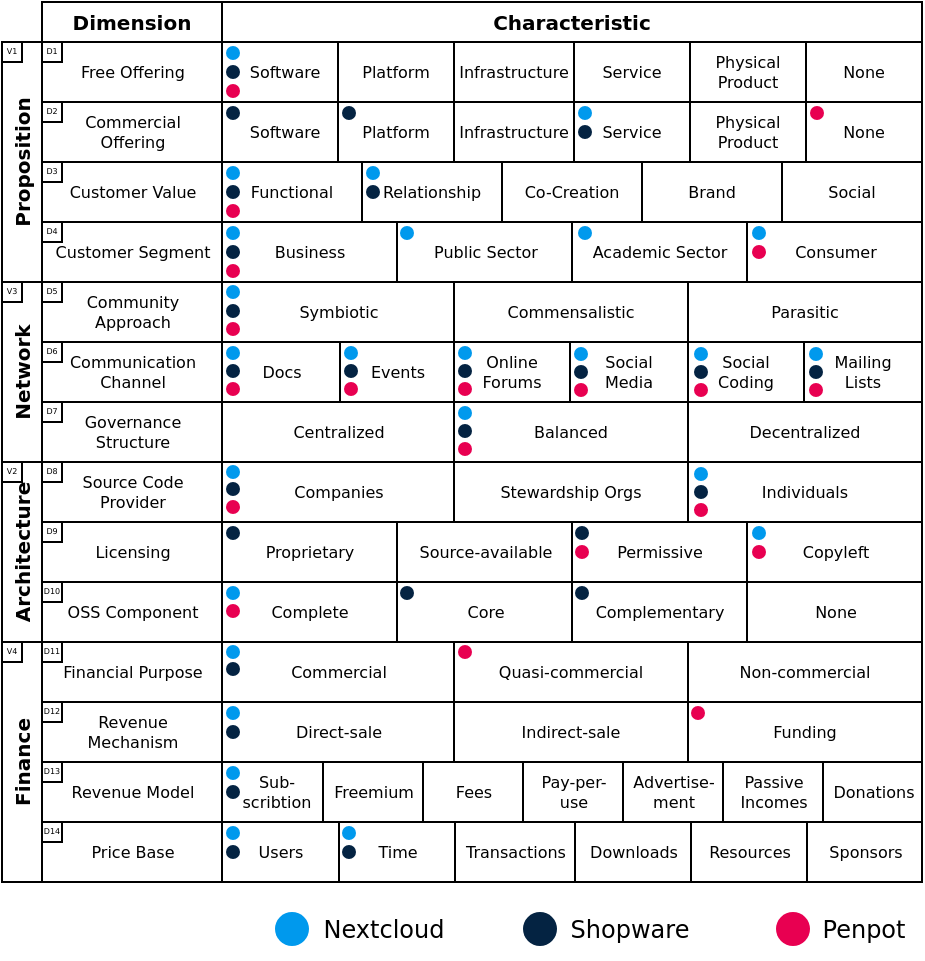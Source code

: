 <mxfile version="22.0.5" type="github">
  <diagram name="Page-1" id="SCQJHe9sd6EOSC_qQugK">
    <mxGraphModel dx="1155" dy="614" grid="1" gridSize="10" guides="1" tooltips="1" connect="1" arrows="1" fold="1" page="1" pageScale="1" pageWidth="1169" pageHeight="827" math="0" shadow="0">
      <root>
        <mxCell id="0" />
        <mxCell id="1" parent="0" />
        <mxCell id="ipYfFPXiMJlrNdfT-qaj-1" value="" style="rounded=0;whiteSpace=wrap;html=1;" parent="1" vertex="1">
          <mxGeometry x="350" y="114" width="440" height="436" as="geometry" />
        </mxCell>
        <mxCell id="ipYfFPXiMJlrNdfT-qaj-2" value="&lt;font style=&quot;font-size: 10px;&quot;&gt;Dimension&lt;/font&gt;" style="rounded=0;whiteSpace=wrap;html=1;fontFamily=DejaVu Sans;fontSource=https%3A%2F%2Fsfs.lukasgabriel.net%2FDejaVuSans.woff;fontSize=10;spacing=6;spacingTop=1;spacingLeft=1;spacingBottom=1;spacingRight=1;fontStyle=1" parent="1" vertex="1">
          <mxGeometry x="350" y="110" width="90" height="20" as="geometry" />
        </mxCell>
        <mxCell id="ipYfFPXiMJlrNdfT-qaj-3" value="&lt;font style=&quot;font-size: 10px;&quot;&gt;Characteristic&lt;/font&gt;" style="rounded=0;whiteSpace=wrap;html=1;fontFamily=DejaVu Sans;fontSource=https%3A%2F%2Fsfs.lukasgabriel.net%2FDejaVuSans.woff;fontSize=10;spacing=6;spacingTop=1;spacingLeft=1;spacingBottom=1;spacingRight=1;fontStyle=1" parent="1" vertex="1">
          <mxGeometry x="440" y="110" width="350" height="20" as="geometry" />
        </mxCell>
        <mxCell id="ipYfFPXiMJlrNdfT-qaj-19" value="Proposition" style="rounded=0;whiteSpace=wrap;html=1;horizontal=0;spacingTop=1;spacingLeft=1;spacingBottom=1;spacingRight=1;spacing=6;fontSize=10;fontFamily=DejaVu Sans;fontSource=https%3A%2F%2Fsfs.lukasgabriel.net%2FDejaVuSans.woff;fontStyle=1" parent="1" vertex="1">
          <mxGeometry x="330" y="130" width="20" height="120" as="geometry" />
        </mxCell>
        <mxCell id="ipYfFPXiMJlrNdfT-qaj-20" value="Network" style="rounded=0;whiteSpace=wrap;html=1;horizontal=0;spacingTop=1;spacingLeft=1;spacingBottom=1;spacingRight=1;spacing=6;fontSize=10;fontFamily=DejaVu Sans;fontSource=https%3A%2F%2Fsfs.lukasgabriel.net%2FDejaVuSans.woff;fontStyle=1" parent="1" vertex="1">
          <mxGeometry x="330" y="250" width="20" height="90" as="geometry" />
        </mxCell>
        <mxCell id="ipYfFPXiMJlrNdfT-qaj-21" value="Architecture" style="rounded=0;whiteSpace=wrap;html=1;horizontal=0;spacingTop=1;spacingLeft=1;spacingBottom=1;spacingRight=1;spacing=6;fontSize=10;fontFamily=DejaVu Sans;fontSource=https%3A%2F%2Fsfs.lukasgabriel.net%2FDejaVuSans.woff;fontStyle=1" parent="1" vertex="1">
          <mxGeometry x="330" y="340" width="20" height="90" as="geometry" />
        </mxCell>
        <mxCell id="ipYfFPXiMJlrNdfT-qaj-22" value="Finance" style="rounded=0;whiteSpace=wrap;html=1;horizontal=0;spacingTop=1;spacingLeft=1;spacingBottom=1;spacingRight=1;spacing=6;fontSize=10;fontFamily=DejaVu Sans;fontSource=https%3A%2F%2Fsfs.lukasgabriel.net%2FDejaVuSans.woff;fontStyle=1" parent="1" vertex="1">
          <mxGeometry x="330" y="430" width="20" height="120" as="geometry" />
        </mxCell>
        <mxCell id="ipYfFPXiMJlrNdfT-qaj-23" value="D6" style="group;fontSize=6;" parent="1" vertex="1" connectable="0">
          <mxGeometry x="350" y="130" width="90" height="420" as="geometry" />
        </mxCell>
        <mxCell id="ipYfFPXiMJlrNdfT-qaj-4" value="&lt;font style=&quot;font-size: 8px;&quot;&gt;Free Offering&lt;/font&gt;" style="rounded=0;whiteSpace=wrap;html=1;align=center;fontSize=8;fontFamily=DejaVu Sans;fontSource=https%3A%2F%2Fsfs.lukasgabriel.net%2FDejaVuSans.woff;fontColor=default;verticalAlign=middle;labelPosition=center;verticalLabelPosition=middle;spacing=6;spacingTop=1;spacingLeft=1;spacingBottom=1;" parent="ipYfFPXiMJlrNdfT-qaj-23" vertex="1">
          <mxGeometry width="90" height="30" as="geometry" />
        </mxCell>
        <mxCell id="ipYfFPXiMJlrNdfT-qaj-5" value="Commercial Offering" style="rounded=0;whiteSpace=wrap;html=1;fontSize=8;align=center;verticalAlign=middle;fontFamily=DejaVu Sans;fontSource=https%3A%2F%2Fsfs.lukasgabriel.net%2FDejaVuSans.woff;fontColor=default;labelPosition=center;verticalLabelPosition=middle;spacing=6;spacingTop=1;spacingLeft=1;spacingBottom=1;" parent="ipYfFPXiMJlrNdfT-qaj-23" vertex="1">
          <mxGeometry y="30" width="90" height="30" as="geometry" />
        </mxCell>
        <mxCell id="ipYfFPXiMJlrNdfT-qaj-6" value="Customer Value" style="rounded=0;whiteSpace=wrap;html=1;fontSize=8;align=center;verticalAlign=middle;fontFamily=DejaVu Sans;fontSource=https%3A%2F%2Fsfs.lukasgabriel.net%2FDejaVuSans.woff;fontColor=default;labelPosition=center;verticalLabelPosition=middle;spacing=6;spacingTop=1;spacingLeft=1;spacingBottom=1;" parent="ipYfFPXiMJlrNdfT-qaj-23" vertex="1">
          <mxGeometry y="60" width="90" height="30" as="geometry" />
        </mxCell>
        <mxCell id="ipYfFPXiMJlrNdfT-qaj-7" value="Customer Segment" style="rounded=0;whiteSpace=wrap;html=1;fontSize=8;align=center;verticalAlign=middle;fontFamily=DejaVu Sans;fontSource=https%3A%2F%2Fsfs.lukasgabriel.net%2FDejaVuSans.woff;fontColor=default;labelPosition=center;verticalLabelPosition=middle;spacing=6;spacingTop=1;spacingLeft=1;spacingBottom=1;" parent="ipYfFPXiMJlrNdfT-qaj-23" vertex="1">
          <mxGeometry y="90" width="90" height="30" as="geometry" />
        </mxCell>
        <mxCell id="ipYfFPXiMJlrNdfT-qaj-8" value="Community Approach" style="rounded=0;whiteSpace=wrap;html=1;fontSize=8;verticalAlign=middle;align=center;fontFamily=DejaVu Sans;fontSource=https%3A%2F%2Fsfs.lukasgabriel.net%2FDejaVuSans.woff;fontColor=default;labelPosition=center;verticalLabelPosition=middle;spacing=6;spacingTop=1;spacingLeft=1;spacingBottom=1;" parent="ipYfFPXiMJlrNdfT-qaj-23" vertex="1">
          <mxGeometry y="120" width="90" height="30" as="geometry" />
        </mxCell>
        <mxCell id="ipYfFPXiMJlrNdfT-qaj-9" value="Communication Channel" style="rounded=0;whiteSpace=wrap;html=1;fontSize=8;verticalAlign=middle;align=center;fontFamily=DejaVu Sans;fontSource=https%3A%2F%2Fsfs.lukasgabriel.net%2FDejaVuSans.woff;fontColor=default;labelPosition=center;verticalLabelPosition=middle;spacing=6;spacingTop=1;spacingLeft=1;spacingBottom=1;" parent="ipYfFPXiMJlrNdfT-qaj-23" vertex="1">
          <mxGeometry y="150" width="90" height="30" as="geometry" />
        </mxCell>
        <mxCell id="ipYfFPXiMJlrNdfT-qaj-10" value="Governance Structure" style="rounded=0;whiteSpace=wrap;html=1;fontSize=8;verticalAlign=middle;align=center;fontFamily=DejaVu Sans;fontSource=https%3A%2F%2Fsfs.lukasgabriel.net%2FDejaVuSans.woff;fontColor=default;labelPosition=center;verticalLabelPosition=middle;spacing=6;spacingTop=1;spacingLeft=1;spacingBottom=1;" parent="ipYfFPXiMJlrNdfT-qaj-23" vertex="1">
          <mxGeometry y="180" width="90" height="30" as="geometry" />
        </mxCell>
        <mxCell id="ipYfFPXiMJlrNdfT-qaj-11" value="Source Code Provider" style="rounded=0;whiteSpace=wrap;html=1;fontSize=8;align=center;fontFamily=DejaVu Sans;fontSource=https%3A%2F%2Fsfs.lukasgabriel.net%2FDejaVuSans.woff;fontColor=default;verticalAlign=middle;labelPosition=center;verticalLabelPosition=middle;spacing=6;spacingTop=1;spacingLeft=1;spacingBottom=1;" parent="ipYfFPXiMJlrNdfT-qaj-23" vertex="1">
          <mxGeometry y="210" width="90" height="30" as="geometry" />
        </mxCell>
        <mxCell id="ipYfFPXiMJlrNdfT-qaj-12" value="Licensing" style="rounded=0;whiteSpace=wrap;html=1;fontSize=8;align=center;fontFamily=DejaVu Sans;fontSource=https%3A%2F%2Fsfs.lukasgabriel.net%2FDejaVuSans.woff;fontColor=default;verticalAlign=middle;labelPosition=center;verticalLabelPosition=middle;spacing=6;spacingTop=1;spacingLeft=1;spacingBottom=1;" parent="ipYfFPXiMJlrNdfT-qaj-23" vertex="1">
          <mxGeometry y="240" width="90" height="30" as="geometry" />
        </mxCell>
        <mxCell id="ipYfFPXiMJlrNdfT-qaj-13" value="OSS Component" style="rounded=0;whiteSpace=wrap;html=1;fontSize=8;align=center;fontFamily=DejaVu Sans;fontSource=https%3A%2F%2Fsfs.lukasgabriel.net%2FDejaVuSans.woff;fontColor=default;verticalAlign=middle;labelPosition=center;verticalLabelPosition=middle;spacing=6;spacingTop=1;spacingLeft=1;spacingBottom=1;" parent="ipYfFPXiMJlrNdfT-qaj-23" vertex="1">
          <mxGeometry y="270" width="90" height="30" as="geometry" />
        </mxCell>
        <mxCell id="ipYfFPXiMJlrNdfT-qaj-14" value="Financial Purpose" style="rounded=0;whiteSpace=wrap;html=1;fontSize=8;align=center;fontFamily=DejaVu Sans;fontSource=https%3A%2F%2Fsfs.lukasgabriel.net%2FDejaVuSans.woff;fontColor=default;verticalAlign=middle;labelPosition=center;verticalLabelPosition=middle;spacing=6;spacingTop=1;spacingLeft=1;spacingBottom=1;" parent="ipYfFPXiMJlrNdfT-qaj-23" vertex="1">
          <mxGeometry y="300" width="90" height="30" as="geometry" />
        </mxCell>
        <mxCell id="ipYfFPXiMJlrNdfT-qaj-15" value="Revenue Mechanism" style="rounded=0;whiteSpace=wrap;html=1;fontSize=8;align=center;fontFamily=DejaVu Sans;fontSource=https%3A%2F%2Fsfs.lukasgabriel.net%2FDejaVuSans.woff;fontColor=default;verticalAlign=middle;labelPosition=center;verticalLabelPosition=middle;spacing=6;spacingTop=1;spacingLeft=1;spacingBottom=1;" parent="ipYfFPXiMJlrNdfT-qaj-23" vertex="1">
          <mxGeometry y="330" width="90" height="30" as="geometry" />
        </mxCell>
        <mxCell id="ipYfFPXiMJlrNdfT-qaj-16" value="Revenue Model" style="rounded=0;whiteSpace=wrap;html=1;fontSize=8;align=center;fontFamily=DejaVu Sans;fontSource=https%3A%2F%2Fsfs.lukasgabriel.net%2FDejaVuSans.woff;fontColor=default;verticalAlign=middle;labelPosition=center;verticalLabelPosition=middle;spacing=6;spacingTop=1;spacingLeft=1;spacingBottom=1;" parent="ipYfFPXiMJlrNdfT-qaj-23" vertex="1">
          <mxGeometry y="360" width="90" height="30" as="geometry" />
        </mxCell>
        <mxCell id="ipYfFPXiMJlrNdfT-qaj-17" value="Price Base" style="rounded=0;whiteSpace=wrap;html=1;fontSize=8;align=center;fontFamily=DejaVu Sans;fontSource=https%3A%2F%2Fsfs.lukasgabriel.net%2FDejaVuSans.woff;fontColor=default;verticalAlign=middle;labelPosition=center;verticalLabelPosition=middle;spacing=6;spacingTop=1;spacingLeft=1;spacingBottom=1;" parent="ipYfFPXiMJlrNdfT-qaj-23" vertex="1">
          <mxGeometry y="390" width="90" height="30" as="geometry" />
        </mxCell>
        <mxCell id="ipYfFPXiMJlrNdfT-qaj-24" value="D1" style="rounded=0;whiteSpace=wrap;html=1;fontSize=4;fontFamily=DejaVu Sans;fontSource=https%3A%2F%2Fsfs.lukasgabriel.net%2FDejaVuSans.woff;" parent="ipYfFPXiMJlrNdfT-qaj-23" vertex="1">
          <mxGeometry width="10" height="10" as="geometry" />
        </mxCell>
        <mxCell id="ipYfFPXiMJlrNdfT-qaj-57" value="D2" style="rounded=0;whiteSpace=wrap;html=1;fontSize=4;fontFamily=DejaVu Sans;fontSource=https%3A%2F%2Fsfs.lukasgabriel.net%2FDejaVuSans.woff;" parent="ipYfFPXiMJlrNdfT-qaj-23" vertex="1">
          <mxGeometry y="30" width="10" height="10" as="geometry" />
        </mxCell>
        <mxCell id="ipYfFPXiMJlrNdfT-qaj-58" value="D3" style="rounded=0;whiteSpace=wrap;html=1;fontSize=4;fontFamily=DejaVu Sans;fontSource=https%3A%2F%2Fsfs.lukasgabriel.net%2FDejaVuSans.woff;" parent="ipYfFPXiMJlrNdfT-qaj-23" vertex="1">
          <mxGeometry y="60" width="10" height="10" as="geometry" />
        </mxCell>
        <mxCell id="ipYfFPXiMJlrNdfT-qaj-59" value="D4" style="rounded=0;whiteSpace=wrap;html=1;fontSize=4;fontFamily=DejaVu Sans;fontSource=https%3A%2F%2Fsfs.lukasgabriel.net%2FDejaVuSans.woff;" parent="ipYfFPXiMJlrNdfT-qaj-23" vertex="1">
          <mxGeometry y="90" width="10" height="10" as="geometry" />
        </mxCell>
        <mxCell id="ipYfFPXiMJlrNdfT-qaj-60" value="D5" style="rounded=0;whiteSpace=wrap;html=1;fontSize=4;fontFamily=DejaVu Sans;fontSource=https%3A%2F%2Fsfs.lukasgabriel.net%2FDejaVuSans.woff;" parent="ipYfFPXiMJlrNdfT-qaj-23" vertex="1">
          <mxGeometry y="120" width="10" height="10" as="geometry" />
        </mxCell>
        <mxCell id="ipYfFPXiMJlrNdfT-qaj-61" value="D6" style="rounded=0;whiteSpace=wrap;html=1;fontSize=4;fontFamily=DejaVu Sans;fontSource=https%3A%2F%2Fsfs.lukasgabriel.net%2FDejaVuSans.woff;" parent="ipYfFPXiMJlrNdfT-qaj-23" vertex="1">
          <mxGeometry y="150" width="10" height="10" as="geometry" />
        </mxCell>
        <mxCell id="ipYfFPXiMJlrNdfT-qaj-62" value="D7" style="rounded=0;whiteSpace=wrap;html=1;fontSize=4;fontFamily=DejaVu Sans;fontSource=https%3A%2F%2Fsfs.lukasgabriel.net%2FDejaVuSans.woff;" parent="ipYfFPXiMJlrNdfT-qaj-23" vertex="1">
          <mxGeometry y="180" width="10" height="10" as="geometry" />
        </mxCell>
        <mxCell id="ipYfFPXiMJlrNdfT-qaj-63" value="D8" style="rounded=0;whiteSpace=wrap;html=1;fontSize=4;fontFamily=DejaVu Sans;fontSource=https%3A%2F%2Fsfs.lukasgabriel.net%2FDejaVuSans.woff;" parent="ipYfFPXiMJlrNdfT-qaj-23" vertex="1">
          <mxGeometry y="210" width="10" height="10" as="geometry" />
        </mxCell>
        <mxCell id="ipYfFPXiMJlrNdfT-qaj-64" value="D9" style="rounded=0;whiteSpace=wrap;html=1;fontSize=4;fontFamily=DejaVu Sans;fontSource=https%3A%2F%2Fsfs.lukasgabriel.net%2FDejaVuSans.woff;" parent="ipYfFPXiMJlrNdfT-qaj-23" vertex="1">
          <mxGeometry y="240" width="10" height="10" as="geometry" />
        </mxCell>
        <mxCell id="ipYfFPXiMJlrNdfT-qaj-65" value="D10" style="rounded=0;whiteSpace=wrap;html=1;fontSize=4;fontFamily=DejaVu Sans;fontSource=https%3A%2F%2Fsfs.lukasgabriel.net%2FDejaVuSans.woff;" parent="ipYfFPXiMJlrNdfT-qaj-23" vertex="1">
          <mxGeometry y="270" width="10" height="10" as="geometry" />
        </mxCell>
        <mxCell id="ipYfFPXiMJlrNdfT-qaj-66" value="D11" style="rounded=0;whiteSpace=wrap;html=1;fontSize=4;fontFamily=DejaVu Sans;fontSource=https%3A%2F%2Fsfs.lukasgabriel.net%2FDejaVuSans.woff;" parent="ipYfFPXiMJlrNdfT-qaj-23" vertex="1">
          <mxGeometry y="300" width="10" height="10" as="geometry" />
        </mxCell>
        <mxCell id="ipYfFPXiMJlrNdfT-qaj-67" value="D12" style="rounded=0;whiteSpace=wrap;html=1;fontSize=4;fontFamily=DejaVu Sans;fontSource=https%3A%2F%2Fsfs.lukasgabriel.net%2FDejaVuSans.woff;" parent="ipYfFPXiMJlrNdfT-qaj-23" vertex="1">
          <mxGeometry y="330" width="10" height="10" as="geometry" />
        </mxCell>
        <mxCell id="ipYfFPXiMJlrNdfT-qaj-68" value="D13" style="rounded=0;whiteSpace=wrap;html=1;fontSize=4;fontFamily=DejaVu Sans;fontSource=https%3A%2F%2Fsfs.lukasgabriel.net%2FDejaVuSans.woff;" parent="ipYfFPXiMJlrNdfT-qaj-23" vertex="1">
          <mxGeometry y="360" width="10" height="10" as="geometry" />
        </mxCell>
        <mxCell id="ipYfFPXiMJlrNdfT-qaj-69" value="D14" style="rounded=0;whiteSpace=wrap;html=1;fontSize=4;fontFamily=DejaVu Sans;fontSource=https%3A%2F%2Fsfs.lukasgabriel.net%2FDejaVuSans.woff;" parent="ipYfFPXiMJlrNdfT-qaj-23" vertex="1">
          <mxGeometry y="390" width="10" height="10" as="geometry" />
        </mxCell>
        <mxCell id="ipYfFPXiMJlrNdfT-qaj-99" value="V3" style="rounded=0;whiteSpace=wrap;html=1;fontSize=4;fontFamily=DejaVu Sans;fontSource=https%3A%2F%2Fsfs.lukasgabriel.net%2FDejaVuSans.woff;" parent="1" vertex="1">
          <mxGeometry x="330" y="250" width="10" height="10" as="geometry" />
        </mxCell>
        <mxCell id="ipYfFPXiMJlrNdfT-qaj-100" value="V2" style="rounded=0;whiteSpace=wrap;html=1;fontSize=4;fontFamily=DejaVu Sans;fontSource=https%3A%2F%2Fsfs.lukasgabriel.net%2FDejaVuSans.woff;" parent="1" vertex="1">
          <mxGeometry x="330" y="340" width="10" height="10" as="geometry" />
        </mxCell>
        <mxCell id="ipYfFPXiMJlrNdfT-qaj-101" value="V4" style="rounded=0;whiteSpace=wrap;html=1;fontSize=4;fontFamily=DejaVu Sans;fontSource=https%3A%2F%2Fsfs.lukasgabriel.net%2FDejaVuSans.woff;" parent="1" vertex="1">
          <mxGeometry x="330" y="430" width="10" height="10" as="geometry" />
        </mxCell>
        <mxCell id="ipYfFPXiMJlrNdfT-qaj-102" value="V1" style="rounded=0;whiteSpace=wrap;html=1;fontSize=4;fontFamily=DejaVu Sans;fontSource=https%3A%2F%2Fsfs.lukasgabriel.net%2FDejaVuSans.woff;" parent="1" vertex="1">
          <mxGeometry x="330" y="130" width="10" height="10" as="geometry" />
        </mxCell>
        <mxCell id="ipYfFPXiMJlrNdfT-qaj-103" value="Software" style="rounded=0;whiteSpace=wrap;html=1;fontSize=8;fontFamily=DejaVu Sans;fontSource=https%3A%2F%2Fsfs.lukasgabriel.net%2FDejaVuSans.woff;spacingTop=1;spacingLeft=1;spacingBottom=1;spacingRight=1;spacing=6;verticalAlign=middle;" parent="1" vertex="1">
          <mxGeometry x="440" y="130" width="63" height="30" as="geometry" />
        </mxCell>
        <mxCell id="ipYfFPXiMJlrNdfT-qaj-104" value="Platform" style="rounded=0;whiteSpace=wrap;html=1;fontSize=8;fontFamily=DejaVu Sans;fontSource=https%3A%2F%2Fsfs.lukasgabriel.net%2FDejaVuSans.woff;spacingTop=1;spacingLeft=1;spacingBottom=1;spacingRight=1;spacing=6;verticalAlign=middle;" parent="1" vertex="1">
          <mxGeometry x="498" y="130" width="58" height="30" as="geometry" />
        </mxCell>
        <mxCell id="ipYfFPXiMJlrNdfT-qaj-105" value="Infrastructure" style="rounded=0;whiteSpace=wrap;html=1;fontSize=8;fontFamily=DejaVu Sans;fontSource=https%3A%2F%2Fsfs.lukasgabriel.net%2FDejaVuSans.woff;spacingTop=1;spacingLeft=1;spacingBottom=1;spacingRight=1;spacing=6;align=center;verticalAlign=middle;" parent="1" vertex="1">
          <mxGeometry x="556" y="130" width="60" height="30" as="geometry" />
        </mxCell>
        <mxCell id="ipYfFPXiMJlrNdfT-qaj-106" value="Service" style="rounded=0;whiteSpace=wrap;html=1;fontSize=8;fontFamily=DejaVu Sans;fontSource=https%3A%2F%2Fsfs.lukasgabriel.net%2FDejaVuSans.woff;spacingTop=1;spacingLeft=1;spacingBottom=1;spacingRight=1;spacing=6;verticalAlign=middle;" parent="1" vertex="1">
          <mxGeometry x="616" y="130" width="58" height="30" as="geometry" />
        </mxCell>
        <mxCell id="ipYfFPXiMJlrNdfT-qaj-107" value="Physical Product" style="rounded=0;whiteSpace=wrap;html=1;fontSize=8;fontFamily=DejaVu Sans;fontSource=https%3A%2F%2Fsfs.lukasgabriel.net%2FDejaVuSans.woff;spacingTop=1;spacingLeft=1;spacingBottom=1;spacingRight=1;spacing=6;verticalAlign=middle;" parent="1" vertex="1">
          <mxGeometry x="674" y="130" width="58" height="30" as="geometry" />
        </mxCell>
        <mxCell id="ipYfFPXiMJlrNdfT-qaj-108" value="Software" style="rounded=0;whiteSpace=wrap;html=1;fontSize=8;fontFamily=DejaVu Sans;fontSource=https%3A%2F%2Fsfs.lukasgabriel.net%2FDejaVuSans.woff;spacingTop=1;spacingLeft=1;spacingBottom=1;spacingRight=1;spacing=6;verticalAlign=middle;" parent="1" vertex="1">
          <mxGeometry x="440" y="160" width="63" height="30" as="geometry" />
        </mxCell>
        <mxCell id="ipYfFPXiMJlrNdfT-qaj-109" value="Platform" style="rounded=0;whiteSpace=wrap;html=1;fontSize=8;fontFamily=DejaVu Sans;fontSource=https%3A%2F%2Fsfs.lukasgabriel.net%2FDejaVuSans.woff;spacingTop=1;spacingLeft=1;spacingBottom=1;spacingRight=1;spacing=6;verticalAlign=middle;" parent="1" vertex="1">
          <mxGeometry x="498" y="160" width="58" height="30" as="geometry" />
        </mxCell>
        <mxCell id="ipYfFPXiMJlrNdfT-qaj-110" value="Infrastructure" style="rounded=0;whiteSpace=wrap;html=1;fontSize=8;fontFamily=DejaVu Sans;fontSource=https%3A%2F%2Fsfs.lukasgabriel.net%2FDejaVuSans.woff;spacingTop=1;spacingLeft=1;spacingBottom=1;spacingRight=1;spacing=6;align=center;verticalAlign=middle;" parent="1" vertex="1">
          <mxGeometry x="556" y="160" width="60" height="30" as="geometry" />
        </mxCell>
        <mxCell id="ipYfFPXiMJlrNdfT-qaj-111" value="Service" style="rounded=0;whiteSpace=wrap;html=1;fontSize=8;fontFamily=DejaVu Sans;fontSource=https%3A%2F%2Fsfs.lukasgabriel.net%2FDejaVuSans.woff;spacingTop=1;spacingLeft=1;spacingBottom=1;spacingRight=1;spacing=6;verticalAlign=middle;" parent="1" vertex="1">
          <mxGeometry x="616" y="160" width="58" height="30" as="geometry" />
        </mxCell>
        <mxCell id="ipYfFPXiMJlrNdfT-qaj-112" value="Physical Product" style="rounded=0;whiteSpace=wrap;html=1;fontSize=8;fontFamily=DejaVu Sans;fontSource=https%3A%2F%2Fsfs.lukasgabriel.net%2FDejaVuSans.woff;spacingTop=1;spacingLeft=1;spacingBottom=1;spacingRight=1;spacing=6;verticalAlign=middle;" parent="1" vertex="1">
          <mxGeometry x="674" y="160" width="58" height="30" as="geometry" />
        </mxCell>
        <mxCell id="ipYfFPXiMJlrNdfT-qaj-113" value="None" style="rounded=0;whiteSpace=wrap;html=1;fontSize=8;fontFamily=DejaVu Sans;fontSource=https%3A%2F%2Fsfs.lukasgabriel.net%2FDejaVuSans.woff;spacingTop=1;spacingLeft=1;spacingBottom=1;spacingRight=1;spacing=6;verticalAlign=middle;" parent="1" vertex="1">
          <mxGeometry x="732" y="130" width="58" height="30" as="geometry" />
        </mxCell>
        <mxCell id="ipYfFPXiMJlrNdfT-qaj-114" value="None" style="rounded=0;whiteSpace=wrap;html=1;fontSize=8;fontFamily=DejaVu Sans;fontSource=https%3A%2F%2Fsfs.lukasgabriel.net%2FDejaVuSans.woff;spacingTop=1;spacingLeft=1;spacingBottom=1;spacingRight=1;spacing=6;verticalAlign=middle;" parent="1" vertex="1">
          <mxGeometry x="732" y="160" width="58" height="30" as="geometry" />
        </mxCell>
        <mxCell id="ipYfFPXiMJlrNdfT-qaj-115" value="Functional" style="rounded=0;whiteSpace=wrap;html=1;fontSize=8;fontFamily=DejaVu Sans;fontSource=https%3A%2F%2Fsfs.lukasgabriel.net%2FDejaVuSans.woff;spacingTop=1;spacingLeft=1;spacingBottom=1;spacingRight=1;spacing=6;verticalAlign=middle;" parent="1" vertex="1">
          <mxGeometry x="440" y="190" width="70" height="30" as="geometry" />
        </mxCell>
        <mxCell id="ipYfFPXiMJlrNdfT-qaj-116" value="Relationship" style="rounded=0;whiteSpace=wrap;html=1;fontSize=8;fontFamily=DejaVu Sans;fontSource=https%3A%2F%2Fsfs.lukasgabriel.net%2FDejaVuSans.woff;spacingTop=1;spacingLeft=1;spacingBottom=1;spacingRight=1;spacing=6;verticalAlign=middle;" parent="1" vertex="1">
          <mxGeometry x="510" y="190" width="70" height="30" as="geometry" />
        </mxCell>
        <mxCell id="ipYfFPXiMJlrNdfT-qaj-117" value="Co-Creation" style="rounded=0;whiteSpace=wrap;html=1;fontSize=8;fontFamily=DejaVu Sans;fontSource=https%3A%2F%2Fsfs.lukasgabriel.net%2FDejaVuSans.woff;spacingTop=1;spacingLeft=1;spacingBottom=1;spacingRight=1;spacing=6;verticalAlign=middle;" parent="1" vertex="1">
          <mxGeometry x="580" y="190" width="70" height="30" as="geometry" />
        </mxCell>
        <mxCell id="ipYfFPXiMJlrNdfT-qaj-118" value="Brand" style="rounded=0;whiteSpace=wrap;html=1;fontSize=8;fontFamily=DejaVu Sans;fontSource=https%3A%2F%2Fsfs.lukasgabriel.net%2FDejaVuSans.woff;spacingTop=1;spacingLeft=1;spacingBottom=1;spacingRight=1;spacing=6;verticalAlign=middle;" parent="1" vertex="1">
          <mxGeometry x="650" y="190" width="70" height="30" as="geometry" />
        </mxCell>
        <mxCell id="ipYfFPXiMJlrNdfT-qaj-119" value="Social" style="rounded=0;whiteSpace=wrap;html=1;fontSize=8;fontFamily=DejaVu Sans;fontSource=https%3A%2F%2Fsfs.lukasgabriel.net%2FDejaVuSans.woff;spacingTop=1;spacingLeft=1;spacingBottom=1;spacingRight=1;spacing=6;verticalAlign=middle;" parent="1" vertex="1">
          <mxGeometry x="720" y="190" width="70" height="30" as="geometry" />
        </mxCell>
        <mxCell id="ipYfFPXiMJlrNdfT-qaj-120" value="Business" style="rounded=0;whiteSpace=wrap;html=1;fontSize=8;fontFamily=DejaVu Sans;fontSource=https%3A%2F%2Fsfs.lukasgabriel.net%2FDejaVuSans.woff;spacingTop=1;spacingLeft=1;spacingBottom=1;spacingRight=1;spacing=6;verticalAlign=middle;" parent="1" vertex="1">
          <mxGeometry x="440" y="220" width="87.5" height="30" as="geometry" />
        </mxCell>
        <mxCell id="ipYfFPXiMJlrNdfT-qaj-124" value="Public Sector" style="rounded=0;whiteSpace=wrap;html=1;fontSize=8;fontFamily=DejaVu Sans;fontSource=https%3A%2F%2Fsfs.lukasgabriel.net%2FDejaVuSans.woff;spacingTop=1;spacingLeft=1;spacingBottom=1;spacingRight=1;spacing=6;verticalAlign=middle;" parent="1" vertex="1">
          <mxGeometry x="527.5" y="220" width="87.5" height="30" as="geometry" />
        </mxCell>
        <mxCell id="ipYfFPXiMJlrNdfT-qaj-127" value="Academic Sector" style="rounded=0;whiteSpace=wrap;html=1;fontSize=8;fontFamily=DejaVu Sans;fontSource=https%3A%2F%2Fsfs.lukasgabriel.net%2FDejaVuSans.woff;spacingTop=1;spacingLeft=1;spacingBottom=1;spacingRight=1;spacing=6;verticalAlign=middle;" parent="1" vertex="1">
          <mxGeometry x="615" y="220" width="87.5" height="30" as="geometry" />
        </mxCell>
        <mxCell id="ipYfFPXiMJlrNdfT-qaj-128" value="Consumer" style="rounded=0;whiteSpace=wrap;html=1;fontSize=8;fontFamily=DejaVu Sans;fontSource=https%3A%2F%2Fsfs.lukasgabriel.net%2FDejaVuSans.woff;spacingTop=1;spacingLeft=1;spacingBottom=1;spacingRight=1;spacing=6;verticalAlign=middle;" parent="1" vertex="1">
          <mxGeometry x="702.5" y="220" width="87.5" height="30" as="geometry" />
        </mxCell>
        <mxCell id="ipYfFPXiMJlrNdfT-qaj-129" value="Symbiotic" style="rounded=0;whiteSpace=wrap;html=1;fontSize=8;fontFamily=DejaVu Sans;fontSource=https%3A%2F%2Fsfs.lukasgabriel.net%2FDejaVuSans.woff;spacingTop=1;spacingLeft=1;spacingBottom=1;spacingRight=1;spacing=6;verticalAlign=middle;" parent="1" vertex="1">
          <mxGeometry x="440" y="250" width="117" height="30" as="geometry" />
        </mxCell>
        <mxCell id="ipYfFPXiMJlrNdfT-qaj-132" value="Commensalistic" style="rounded=0;whiteSpace=wrap;html=1;fontSize=8;fontFamily=DejaVu Sans;fontSource=https%3A%2F%2Fsfs.lukasgabriel.net%2FDejaVuSans.woff;spacingTop=1;spacingLeft=1;spacingBottom=1;spacingRight=1;spacing=6;verticalAlign=middle;" parent="1" vertex="1">
          <mxGeometry x="556" y="250" width="117" height="30" as="geometry" />
        </mxCell>
        <mxCell id="ipYfFPXiMJlrNdfT-qaj-133" value="Parasitic" style="rounded=0;whiteSpace=wrap;html=1;fontSize=8;fontFamily=DejaVu Sans;fontSource=https%3A%2F%2Fsfs.lukasgabriel.net%2FDejaVuSans.woff;spacingTop=1;spacingLeft=1;spacingBottom=1;spacingRight=1;spacing=6;verticalAlign=middle;" parent="1" vertex="1">
          <mxGeometry x="673" y="250" width="117" height="30" as="geometry" />
        </mxCell>
        <mxCell id="ipYfFPXiMJlrNdfT-qaj-134" value="Docs" style="rounded=0;whiteSpace=wrap;html=1;fontSize=8;fontFamily=DejaVu Sans;fontSource=https%3A%2F%2Fsfs.lukasgabriel.net%2FDejaVuSans.woff;spacingTop=1;spacingLeft=1;spacingBottom=1;spacingRight=1;spacing=6;verticalAlign=middle;" parent="1" vertex="1">
          <mxGeometry x="440" y="280" width="60" height="30" as="geometry" />
        </mxCell>
        <mxCell id="ipYfFPXiMJlrNdfT-qaj-135" value="Events" style="rounded=0;whiteSpace=wrap;html=1;fontSize=8;fontFamily=DejaVu Sans;fontSource=https%3A%2F%2Fsfs.lukasgabriel.net%2FDejaVuSans.woff;spacingTop=1;spacingLeft=1;spacingBottom=1;spacingRight=1;spacing=6;verticalAlign=middle;" parent="1" vertex="1">
          <mxGeometry x="499" y="280" width="58" height="30" as="geometry" />
        </mxCell>
        <mxCell id="ipYfFPXiMJlrNdfT-qaj-136" value="Online Forums" style="rounded=0;whiteSpace=wrap;html=1;fontSize=8;fontFamily=DejaVu Sans;fontSource=https%3A%2F%2Fsfs.lukasgabriel.net%2FDejaVuSans.woff;spacingTop=1;spacingLeft=1;spacingBottom=1;spacingRight=1;spacing=6;verticalAlign=middle;" parent="1" vertex="1">
          <mxGeometry x="556" y="280" width="58" height="30" as="geometry" />
        </mxCell>
        <mxCell id="ipYfFPXiMJlrNdfT-qaj-137" value="Social Media" style="rounded=0;whiteSpace=wrap;html=1;fontSize=8;fontFamily=DejaVu Sans;fontSource=https%3A%2F%2Fsfs.lukasgabriel.net%2FDejaVuSans.woff;spacingTop=1;spacingLeft=1;spacingBottom=1;spacingRight=1;spacing=6;verticalAlign=middle;" parent="1" vertex="1">
          <mxGeometry x="614" y="280" width="59" height="30" as="geometry" />
        </mxCell>
        <mxCell id="ipYfFPXiMJlrNdfT-qaj-138" value="Social Coding" style="rounded=0;whiteSpace=wrap;html=1;fontSize=8;fontFamily=DejaVu Sans;fontSource=https%3A%2F%2Fsfs.lukasgabriel.net%2FDejaVuSans.woff;spacingTop=1;spacingLeft=1;spacingBottom=1;spacingRight=1;spacing=6;verticalAlign=middle;" parent="1" vertex="1">
          <mxGeometry x="673" y="280" width="58" height="30" as="geometry" />
        </mxCell>
        <mxCell id="ipYfFPXiMJlrNdfT-qaj-139" value="Mailing Lists" style="rounded=0;whiteSpace=wrap;html=1;fontSize=8;fontFamily=DejaVu Sans;fontSource=https%3A%2F%2Fsfs.lukasgabriel.net%2FDejaVuSans.woff;spacingTop=1;spacingLeft=1;spacingBottom=1;spacingRight=1;spacing=6;verticalAlign=middle;" parent="1" vertex="1">
          <mxGeometry x="731" y="280" width="59" height="30" as="geometry" />
        </mxCell>
        <mxCell id="ipYfFPXiMJlrNdfT-qaj-140" value="Centralized" style="rounded=0;whiteSpace=wrap;html=1;fontSize=8;fontFamily=DejaVu Sans;fontSource=https%3A%2F%2Fsfs.lukasgabriel.net%2FDejaVuSans.woff;spacingTop=1;spacingLeft=1;spacingBottom=1;spacingRight=1;spacing=6;verticalAlign=middle;" parent="1" vertex="1">
          <mxGeometry x="440" y="310" width="117" height="30" as="geometry" />
        </mxCell>
        <mxCell id="ipYfFPXiMJlrNdfT-qaj-141" value="Balanced" style="rounded=0;whiteSpace=wrap;html=1;fontSize=8;fontFamily=DejaVu Sans;fontSource=https%3A%2F%2Fsfs.lukasgabriel.net%2FDejaVuSans.woff;spacingTop=1;spacingLeft=1;spacingBottom=1;spacingRight=1;spacing=6;verticalAlign=middle;" parent="1" vertex="1">
          <mxGeometry x="556" y="310" width="117" height="30" as="geometry" />
        </mxCell>
        <mxCell id="ipYfFPXiMJlrNdfT-qaj-142" value="Decentralized" style="rounded=0;whiteSpace=wrap;html=1;fontSize=8;fontFamily=DejaVu Sans;fontSource=https%3A%2F%2Fsfs.lukasgabriel.net%2FDejaVuSans.woff;spacingTop=1;spacingLeft=1;spacingBottom=1;spacingRight=1;spacing=6;verticalAlign=middle;" parent="1" vertex="1">
          <mxGeometry x="673" y="310" width="117" height="30" as="geometry" />
        </mxCell>
        <mxCell id="ipYfFPXiMJlrNdfT-qaj-143" value="Companies" style="rounded=0;whiteSpace=wrap;html=1;fontSize=8;fontFamily=DejaVu Sans;fontSource=https%3A%2F%2Fsfs.lukasgabriel.net%2FDejaVuSans.woff;spacingTop=1;spacingLeft=1;spacingBottom=1;spacingRight=1;spacing=6;verticalAlign=middle;" parent="1" vertex="1">
          <mxGeometry x="440" y="340" width="117" height="30" as="geometry" />
        </mxCell>
        <mxCell id="ipYfFPXiMJlrNdfT-qaj-144" value="Stewardship Orgs" style="rounded=0;whiteSpace=wrap;html=1;fontSize=8;fontFamily=DejaVu Sans;fontSource=https%3A%2F%2Fsfs.lukasgabriel.net%2FDejaVuSans.woff;spacingTop=1;spacingLeft=1;spacingBottom=1;spacingRight=1;spacing=6;verticalAlign=middle;" parent="1" vertex="1">
          <mxGeometry x="556" y="340" width="117" height="30" as="geometry" />
        </mxCell>
        <mxCell id="ipYfFPXiMJlrNdfT-qaj-145" value="Individuals" style="rounded=0;whiteSpace=wrap;html=1;fontSize=8;fontFamily=DejaVu Sans;fontSource=https%3A%2F%2Fsfs.lukasgabriel.net%2FDejaVuSans.woff;spacingTop=1;spacingLeft=1;spacingBottom=1;spacingRight=1;spacing=6;verticalAlign=middle;" parent="1" vertex="1">
          <mxGeometry x="673" y="340" width="117" height="30" as="geometry" />
        </mxCell>
        <mxCell id="ipYfFPXiMJlrNdfT-qaj-147" value="Proprietary" style="rounded=0;whiteSpace=wrap;html=1;fontSize=8;fontFamily=DejaVu Sans;fontSource=https%3A%2F%2Fsfs.lukasgabriel.net%2FDejaVuSans.woff;spacingTop=1;spacingLeft=1;spacingBottom=1;spacingRight=1;spacing=6;verticalAlign=middle;" parent="1" vertex="1">
          <mxGeometry x="440" y="370" width="87.5" height="30" as="geometry" />
        </mxCell>
        <mxCell id="ipYfFPXiMJlrNdfT-qaj-148" value="Source-available" style="rounded=0;whiteSpace=wrap;html=1;fontSize=8;fontFamily=DejaVu Sans;fontSource=https%3A%2F%2Fsfs.lukasgabriel.net%2FDejaVuSans.woff;spacingTop=1;spacingLeft=1;spacingBottom=1;spacingRight=1;spacing=6;verticalAlign=middle;" parent="1" vertex="1">
          <mxGeometry x="527.5" y="370" width="87.5" height="30" as="geometry" />
        </mxCell>
        <mxCell id="ipYfFPXiMJlrNdfT-qaj-149" value="Permissive" style="rounded=0;whiteSpace=wrap;html=1;fontSize=8;fontFamily=DejaVu Sans;fontSource=https%3A%2F%2Fsfs.lukasgabriel.net%2FDejaVuSans.woff;spacingTop=1;spacingLeft=1;spacingBottom=1;spacingRight=1;spacing=6;verticalAlign=middle;" parent="1" vertex="1">
          <mxGeometry x="615" y="370" width="87.5" height="30" as="geometry" />
        </mxCell>
        <mxCell id="ipYfFPXiMJlrNdfT-qaj-150" value="Copyleft" style="rounded=0;whiteSpace=wrap;html=1;fontSize=8;fontFamily=DejaVu Sans;fontSource=https%3A%2F%2Fsfs.lukasgabriel.net%2FDejaVuSans.woff;spacingTop=1;spacingLeft=1;spacingBottom=1;spacingRight=1;spacing=6;verticalAlign=middle;" parent="1" vertex="1">
          <mxGeometry x="702.5" y="370" width="87.5" height="30" as="geometry" />
        </mxCell>
        <mxCell id="ipYfFPXiMJlrNdfT-qaj-151" value="Complete" style="rounded=0;whiteSpace=wrap;html=1;fontSize=8;fontFamily=DejaVu Sans;fontSource=https%3A%2F%2Fsfs.lukasgabriel.net%2FDejaVuSans.woff;spacingTop=1;spacingLeft=1;spacingBottom=1;spacingRight=1;spacing=6;verticalAlign=middle;" parent="1" vertex="1">
          <mxGeometry x="440" y="400" width="87.5" height="30" as="geometry" />
        </mxCell>
        <mxCell id="ipYfFPXiMJlrNdfT-qaj-152" value="Core" style="rounded=0;whiteSpace=wrap;html=1;fontSize=8;fontFamily=DejaVu Sans;fontSource=https%3A%2F%2Fsfs.lukasgabriel.net%2FDejaVuSans.woff;spacingTop=1;spacingLeft=1;spacingBottom=1;spacingRight=1;spacing=6;verticalAlign=middle;" parent="1" vertex="1">
          <mxGeometry x="527.5" y="400" width="87.5" height="30" as="geometry" />
        </mxCell>
        <mxCell id="ipYfFPXiMJlrNdfT-qaj-153" value="Complementary" style="rounded=0;whiteSpace=wrap;html=1;fontSize=8;fontFamily=DejaVu Sans;fontSource=https%3A%2F%2Fsfs.lukasgabriel.net%2FDejaVuSans.woff;spacingTop=1;spacingLeft=1;spacingBottom=1;spacingRight=1;spacing=6;verticalAlign=middle;" parent="1" vertex="1">
          <mxGeometry x="615" y="400" width="87.5" height="30" as="geometry" />
        </mxCell>
        <mxCell id="ipYfFPXiMJlrNdfT-qaj-154" value="None" style="rounded=0;whiteSpace=wrap;html=1;fontSize=8;fontFamily=DejaVu Sans;fontSource=https%3A%2F%2Fsfs.lukasgabriel.net%2FDejaVuSans.woff;spacingTop=1;spacingLeft=1;spacingBottom=1;spacingRight=1;spacing=6;verticalAlign=middle;" parent="1" vertex="1">
          <mxGeometry x="702.5" y="400" width="87.5" height="30" as="geometry" />
        </mxCell>
        <mxCell id="ipYfFPXiMJlrNdfT-qaj-155" value="Commercial" style="rounded=0;whiteSpace=wrap;html=1;fontSize=8;fontFamily=DejaVu Sans;fontSource=https%3A%2F%2Fsfs.lukasgabriel.net%2FDejaVuSans.woff;spacingTop=1;spacingLeft=1;spacingBottom=1;spacingRight=1;spacing=6;verticalAlign=middle;" parent="1" vertex="1">
          <mxGeometry x="440" y="430" width="117" height="30" as="geometry" />
        </mxCell>
        <mxCell id="ipYfFPXiMJlrNdfT-qaj-156" value="Quasi-commercial" style="rounded=0;whiteSpace=wrap;html=1;fontSize=8;fontFamily=DejaVu Sans;fontSource=https%3A%2F%2Fsfs.lukasgabriel.net%2FDejaVuSans.woff;spacingTop=1;spacingLeft=1;spacingBottom=1;spacingRight=1;spacing=6;verticalAlign=middle;" parent="1" vertex="1">
          <mxGeometry x="556" y="430" width="117" height="30" as="geometry" />
        </mxCell>
        <mxCell id="ipYfFPXiMJlrNdfT-qaj-157" value="Non-commercial" style="rounded=0;whiteSpace=wrap;html=1;fontSize=8;fontFamily=DejaVu Sans;fontSource=https%3A%2F%2Fsfs.lukasgabriel.net%2FDejaVuSans.woff;spacingTop=1;spacingLeft=1;spacingBottom=1;spacingRight=1;spacing=6;verticalAlign=middle;" parent="1" vertex="1">
          <mxGeometry x="673" y="430" width="117" height="30" as="geometry" />
        </mxCell>
        <mxCell id="ipYfFPXiMJlrNdfT-qaj-158" value="Direct-sale" style="rounded=0;whiteSpace=wrap;html=1;fontSize=8;fontFamily=DejaVu Sans;fontSource=https%3A%2F%2Fsfs.lukasgabriel.net%2FDejaVuSans.woff;spacingTop=1;spacingLeft=1;spacingBottom=1;spacingRight=1;spacing=6;verticalAlign=middle;" parent="1" vertex="1">
          <mxGeometry x="440" y="460" width="117" height="30" as="geometry" />
        </mxCell>
        <mxCell id="ipYfFPXiMJlrNdfT-qaj-159" value="Indirect-sale" style="rounded=0;whiteSpace=wrap;html=1;fontSize=8;fontFamily=DejaVu Sans;fontSource=https%3A%2F%2Fsfs.lukasgabriel.net%2FDejaVuSans.woff;spacingTop=1;spacingLeft=1;spacingBottom=1;spacingRight=1;spacing=6;verticalAlign=middle;" parent="1" vertex="1">
          <mxGeometry x="556" y="460" width="117" height="30" as="geometry" />
        </mxCell>
        <mxCell id="ipYfFPXiMJlrNdfT-qaj-160" value="Funding" style="rounded=0;whiteSpace=wrap;html=1;fontSize=8;fontFamily=DejaVu Sans;fontSource=https%3A%2F%2Fsfs.lukasgabriel.net%2FDejaVuSans.woff;spacingTop=1;spacingLeft=1;spacingBottom=1;spacingRight=1;spacing=6;verticalAlign=middle;" parent="1" vertex="1">
          <mxGeometry x="673" y="460" width="117" height="30" as="geometry" />
        </mxCell>
        <mxCell id="ipYfFPXiMJlrNdfT-qaj-161" value="Sub-scribtion" style="rounded=0;whiteSpace=wrap;html=1;fontSize=8;fontFamily=DejaVu Sans;fontSource=https%3A%2F%2Fsfs.lukasgabriel.net%2FDejaVuSans.woff;spacingTop=1;spacingLeft=1;spacingBottom=1;spacingRight=1;spacing=6;verticalAlign=middle;" parent="1" vertex="1">
          <mxGeometry x="440" y="490" width="55" height="30" as="geometry" />
        </mxCell>
        <mxCell id="ipYfFPXiMJlrNdfT-qaj-162" value="Freemium" style="rounded=0;whiteSpace=wrap;html=1;fontSize=8;fontFamily=DejaVu Sans;fontSource=https%3A%2F%2Fsfs.lukasgabriel.net%2FDejaVuSans.woff;spacingTop=1;spacingLeft=1;spacingBottom=1;spacingRight=1;spacing=6;verticalAlign=middle;" parent="1" vertex="1">
          <mxGeometry x="490.5" y="490" width="50" height="30" as="geometry" />
        </mxCell>
        <mxCell id="ipYfFPXiMJlrNdfT-qaj-163" value="Fees" style="rounded=0;whiteSpace=wrap;html=1;fontSize=8;fontFamily=DejaVu Sans;fontSource=https%3A%2F%2Fsfs.lukasgabriel.net%2FDejaVuSans.woff;spacingTop=1;spacingLeft=1;spacingBottom=1;spacingRight=1;spacing=6;verticalAlign=middle;" parent="1" vertex="1">
          <mxGeometry x="540.5" y="490" width="50" height="30" as="geometry" />
        </mxCell>
        <mxCell id="ipYfFPXiMJlrNdfT-qaj-164" value="Pay-per-use" style="rounded=0;whiteSpace=wrap;html=1;fontSize=8;fontFamily=DejaVu Sans;fontSource=https%3A%2F%2Fsfs.lukasgabriel.net%2FDejaVuSans.woff;spacingTop=1;spacingLeft=1;spacingBottom=1;spacingRight=1;spacing=6;verticalAlign=middle;" parent="1" vertex="1">
          <mxGeometry x="590.5" y="490" width="50" height="30" as="geometry" />
        </mxCell>
        <mxCell id="ipYfFPXiMJlrNdfT-qaj-165" value="Advertise-ment" style="rounded=0;whiteSpace=wrap;html=1;fontSize=8;fontFamily=DejaVu Sans;fontSource=https%3A%2F%2Fsfs.lukasgabriel.net%2FDejaVuSans.woff;spacingTop=1;spacingLeft=1;spacingBottom=1;spacingRight=1;spacing=6;verticalAlign=middle;" parent="1" vertex="1">
          <mxGeometry x="640.5" y="490" width="50" height="30" as="geometry" />
        </mxCell>
        <mxCell id="ipYfFPXiMJlrNdfT-qaj-166" value="Passive Incomes" style="rounded=0;whiteSpace=wrap;html=1;fontSize=8;fontFamily=DejaVu Sans;fontSource=https%3A%2F%2Fsfs.lukasgabriel.net%2FDejaVuSans.woff;spacingTop=1;spacingLeft=1;spacingBottom=1;spacingRight=1;spacing=6;verticalAlign=middle;" parent="1" vertex="1">
          <mxGeometry x="690.5" y="490" width="50" height="30" as="geometry" />
        </mxCell>
        <mxCell id="ipYfFPXiMJlrNdfT-qaj-167" value="Donations" style="rounded=0;whiteSpace=wrap;html=1;fontSize=8;fontFamily=DejaVu Sans;fontSource=https%3A%2F%2Fsfs.lukasgabriel.net%2FDejaVuSans.woff;spacingTop=1;spacingLeft=1;spacingBottom=1;spacingRight=1;spacing=6;verticalAlign=middle;" parent="1" vertex="1">
          <mxGeometry x="740.5" y="490" width="49.5" height="30" as="geometry" />
        </mxCell>
        <mxCell id="ipYfFPXiMJlrNdfT-qaj-168" value="Users" style="rounded=0;whiteSpace=wrap;html=1;fontSize=8;fontFamily=DejaVu Sans;fontSource=https%3A%2F%2Fsfs.lukasgabriel.net%2FDejaVuSans.woff;spacingTop=1;spacingLeft=1;spacingBottom=1;spacingRight=1;spacing=6;verticalAlign=middle;" parent="1" vertex="1">
          <mxGeometry x="440" y="520" width="58.5" height="30" as="geometry" />
        </mxCell>
        <mxCell id="ipYfFPXiMJlrNdfT-qaj-169" value="Time" style="rounded=0;whiteSpace=wrap;html=1;fontSize=8;fontFamily=DejaVu Sans;fontSource=https%3A%2F%2Fsfs.lukasgabriel.net%2FDejaVuSans.woff;spacingTop=1;spacingLeft=1;spacingBottom=1;spacingRight=1;spacing=6;verticalAlign=middle;" parent="1" vertex="1">
          <mxGeometry x="498.5" y="520" width="58" height="30" as="geometry" />
        </mxCell>
        <mxCell id="ipYfFPXiMJlrNdfT-qaj-170" value="Transactions" style="rounded=0;whiteSpace=wrap;html=1;fontSize=8;fontFamily=DejaVu Sans;fontSource=https%3A%2F%2Fsfs.lukasgabriel.net%2FDejaVuSans.woff;spacingTop=1;spacingLeft=1;spacingBottom=1;spacingRight=1;spacing=6;align=center;verticalAlign=middle;" parent="1" vertex="1">
          <mxGeometry x="556.5" y="520" width="60" height="30" as="geometry" />
        </mxCell>
        <mxCell id="ipYfFPXiMJlrNdfT-qaj-171" value="Downloads" style="rounded=0;whiteSpace=wrap;html=1;fontSize=8;fontFamily=DejaVu Sans;fontSource=https%3A%2F%2Fsfs.lukasgabriel.net%2FDejaVuSans.woff;spacingTop=1;spacingLeft=1;spacingBottom=1;spacingRight=1;spacing=6;verticalAlign=middle;" parent="1" vertex="1">
          <mxGeometry x="616.5" y="520" width="58" height="30" as="geometry" />
        </mxCell>
        <mxCell id="ipYfFPXiMJlrNdfT-qaj-172" value="Resources" style="rounded=0;whiteSpace=wrap;html=1;fontSize=8;fontFamily=DejaVu Sans;fontSource=https%3A%2F%2Fsfs.lukasgabriel.net%2FDejaVuSans.woff;spacingTop=1;spacingLeft=1;spacingBottom=1;spacingRight=1;spacing=6;verticalAlign=middle;" parent="1" vertex="1">
          <mxGeometry x="674.5" y="520" width="58" height="30" as="geometry" />
        </mxCell>
        <mxCell id="ipYfFPXiMJlrNdfT-qaj-173" value="Sponsors" style="rounded=0;whiteSpace=wrap;html=1;fontSize=8;fontFamily=DejaVu Sans;fontSource=https%3A%2F%2Fsfs.lukasgabriel.net%2FDejaVuSans.woff;spacingTop=1;spacingLeft=1;spacingBottom=1;spacingRight=1;spacing=6;verticalAlign=middle;" parent="1" vertex="1">
          <mxGeometry x="732.5" y="520" width="57.5" height="30" as="geometry" />
        </mxCell>
        <mxCell id="ipYfFPXiMJlrNdfT-qaj-177" value="" style="shape=ellipse;fillColor=#0099ED;strokeColor=none;html=1;sketch=0;" parent="1" vertex="1">
          <mxGeometry x="442" y="132" width="7" height="7" as="geometry" />
        </mxCell>
        <mxCell id="ipYfFPXiMJlrNdfT-qaj-178" value="" style="shape=ellipse;fillColor=#0099ED;strokeColor=none;html=1;sketch=0;" parent="1" vertex="1">
          <mxGeometry x="618" y="162" width="7" height="7" as="geometry" />
        </mxCell>
        <mxCell id="ipYfFPXiMJlrNdfT-qaj-179" value="" style="shape=ellipse;fillColor=#0099ED;strokeColor=none;html=1;sketch=0;" parent="1" vertex="1">
          <mxGeometry x="442" y="192" width="7" height="7" as="geometry" />
        </mxCell>
        <mxCell id="ipYfFPXiMJlrNdfT-qaj-180" value="" style="shape=ellipse;fillColor=#0099ED;strokeColor=none;html=1;sketch=0;" parent="1" vertex="1">
          <mxGeometry x="512" y="192" width="7" height="7" as="geometry" />
        </mxCell>
        <mxCell id="ipYfFPXiMJlrNdfT-qaj-181" value="" style="shape=ellipse;fillColor=#0099ED;strokeColor=none;html=1;sketch=0;" parent="1" vertex="1">
          <mxGeometry x="442" y="222" width="7" height="7" as="geometry" />
        </mxCell>
        <mxCell id="ipYfFPXiMJlrNdfT-qaj-182" value="" style="shape=ellipse;fillColor=#0099ED;strokeColor=none;html=1;sketch=0;" parent="1" vertex="1">
          <mxGeometry x="529" y="222" width="7" height="7" as="geometry" />
        </mxCell>
        <mxCell id="ipYfFPXiMJlrNdfT-qaj-183" value="" style="shape=ellipse;fillColor=#0099ED;strokeColor=none;html=1;sketch=0;" parent="1" vertex="1">
          <mxGeometry x="618" y="222" width="7" height="7" as="geometry" />
        </mxCell>
        <mxCell id="ipYfFPXiMJlrNdfT-qaj-184" value="" style="shape=ellipse;fillColor=#0099ED;strokeColor=none;html=1;sketch=0;" parent="1" vertex="1">
          <mxGeometry x="705" y="222" width="7" height="7" as="geometry" />
        </mxCell>
        <mxCell id="ipYfFPXiMJlrNdfT-qaj-185" value="" style="shape=ellipse;fillColor=#0099ED;strokeColor=none;html=1;sketch=0;" parent="1" vertex="1">
          <mxGeometry x="442" y="251.5" width="7" height="7" as="geometry" />
        </mxCell>
        <mxCell id="ipYfFPXiMJlrNdfT-qaj-186" value="" style="shape=ellipse;fillColor=#0099ED;strokeColor=none;html=1;sketch=0;" parent="1" vertex="1">
          <mxGeometry x="442" y="282" width="7" height="7" as="geometry" />
        </mxCell>
        <mxCell id="ipYfFPXiMJlrNdfT-qaj-187" value="" style="shape=ellipse;fillColor=#0099ED;strokeColor=none;html=1;sketch=0;" parent="1" vertex="1">
          <mxGeometry x="558" y="312" width="7" height="7" as="geometry" />
        </mxCell>
        <mxCell id="ipYfFPXiMJlrNdfT-qaj-188" value="" style="shape=ellipse;fillColor=#0099ED;strokeColor=none;html=1;sketch=0;" parent="1" vertex="1">
          <mxGeometry x="442" y="341.5" width="7" height="7" as="geometry" />
        </mxCell>
        <mxCell id="ipYfFPXiMJlrNdfT-qaj-190" value="" style="shape=ellipse;fillColor=#0099ED;strokeColor=none;html=1;sketch=0;" parent="1" vertex="1">
          <mxGeometry x="705" y="372" width="7" height="7" as="geometry" />
        </mxCell>
        <mxCell id="ipYfFPXiMJlrNdfT-qaj-191" value="" style="shape=ellipse;fillColor=#0099ED;strokeColor=none;html=1;sketch=0;" parent="1" vertex="1">
          <mxGeometry x="442" y="402" width="7" height="7" as="geometry" />
        </mxCell>
        <mxCell id="ipYfFPXiMJlrNdfT-qaj-192" value="" style="shape=ellipse;fillColor=#0099ED;strokeColor=none;html=1;sketch=0;" parent="1" vertex="1">
          <mxGeometry x="442" y="431.5" width="7" height="7" as="geometry" />
        </mxCell>
        <mxCell id="ipYfFPXiMJlrNdfT-qaj-193" value="" style="shape=ellipse;fillColor=#0099ED;strokeColor=none;html=1;sketch=0;" parent="1" vertex="1">
          <mxGeometry x="442" y="462" width="7" height="7" as="geometry" />
        </mxCell>
        <mxCell id="ipYfFPXiMJlrNdfT-qaj-194" value="" style="shape=ellipse;fillColor=#0099ED;strokeColor=none;html=1;sketch=0;" parent="1" vertex="1">
          <mxGeometry x="442" y="492" width="7" height="7" as="geometry" />
        </mxCell>
        <mxCell id="ipYfFPXiMJlrNdfT-qaj-195" value="" style="shape=ellipse;fillColor=#0099ED;strokeColor=none;html=1;sketch=0;" parent="1" vertex="1">
          <mxGeometry x="500" y="522" width="7" height="7" as="geometry" />
        </mxCell>
        <mxCell id="ipYfFPXiMJlrNdfT-qaj-196" value="" style="shape=ellipse;fillColor=#0099ED;strokeColor=none;html=1;sketch=0;" parent="1" vertex="1">
          <mxGeometry x="442" y="522" width="7" height="7" as="geometry" />
        </mxCell>
        <mxCell id="ipYfFPXiMJlrNdfT-qaj-197" value="" style="shape=ellipse;fillColor=#042342;strokeColor=none;html=1;sketch=0;" parent="1" vertex="1">
          <mxGeometry x="442" y="141.5" width="7" height="7" as="geometry" />
        </mxCell>
        <mxCell id="ipYfFPXiMJlrNdfT-qaj-198" value="" style="shape=ellipse;fillColor=#042342;strokeColor=none;html=1;sketch=0;" parent="1" vertex="1">
          <mxGeometry x="442" y="162" width="7" height="7" as="geometry" />
        </mxCell>
        <mxCell id="ipYfFPXiMJlrNdfT-qaj-199" value="" style="shape=ellipse;fillColor=#042342;strokeColor=none;html=1;sketch=0;" parent="1" vertex="1">
          <mxGeometry x="500" y="162" width="7" height="7" as="geometry" />
        </mxCell>
        <mxCell id="ipYfFPXiMJlrNdfT-qaj-201" value="" style="shape=ellipse;fillColor=#042342;strokeColor=none;html=1;sketch=0;" parent="1" vertex="1">
          <mxGeometry x="618" y="171.5" width="7" height="7" as="geometry" />
        </mxCell>
        <mxCell id="ipYfFPXiMJlrNdfT-qaj-202" value="" style="shape=ellipse;fillColor=#042342;strokeColor=none;html=1;sketch=0;" parent="1" vertex="1">
          <mxGeometry x="442" y="201.5" width="7" height="7" as="geometry" />
        </mxCell>
        <mxCell id="ipYfFPXiMJlrNdfT-qaj-203" value="" style="shape=ellipse;fillColor=#042342;strokeColor=none;html=1;sketch=0;" parent="1" vertex="1">
          <mxGeometry x="512" y="201.5" width="7" height="7" as="geometry" />
        </mxCell>
        <mxCell id="ipYfFPXiMJlrNdfT-qaj-204" value="" style="shape=ellipse;fillColor=#042342;strokeColor=none;html=1;sketch=0;" parent="1" vertex="1">
          <mxGeometry x="442" y="231.5" width="7" height="7" as="geometry" />
        </mxCell>
        <mxCell id="ipYfFPXiMJlrNdfT-qaj-205" value="" style="shape=ellipse;fillColor=#042342;strokeColor=none;html=1;sketch=0;" parent="1" vertex="1">
          <mxGeometry x="442" y="261" width="7" height="7" as="geometry" />
        </mxCell>
        <mxCell id="ipYfFPXiMJlrNdfT-qaj-206" value="" style="shape=ellipse;fillColor=#042342;strokeColor=none;html=1;sketch=0;" parent="1" vertex="1">
          <mxGeometry x="442" y="291" width="7" height="7" as="geometry" />
        </mxCell>
        <mxCell id="ipYfFPXiMJlrNdfT-qaj-218" value="" style="shape=ellipse;fillColor=#042342;strokeColor=none;html=1;sketch=0;" parent="1" vertex="1">
          <mxGeometry x="558" y="321" width="7" height="7" as="geometry" />
        </mxCell>
        <mxCell id="ipYfFPXiMJlrNdfT-qaj-219" value="" style="shape=ellipse;fillColor=#042342;strokeColor=none;html=1;sketch=0;" parent="1" vertex="1">
          <mxGeometry x="442" y="350" width="7" height="7" as="geometry" />
        </mxCell>
        <mxCell id="ipYfFPXiMJlrNdfT-qaj-221" value="" style="shape=ellipse;fillColor=#042342;strokeColor=none;html=1;sketch=0;" parent="1" vertex="1">
          <mxGeometry x="616.5" y="372" width="7" height="7" as="geometry" />
        </mxCell>
        <mxCell id="ipYfFPXiMJlrNdfT-qaj-222" value="" style="shape=ellipse;fillColor=#042342;strokeColor=none;html=1;sketch=0;" parent="1" vertex="1">
          <mxGeometry x="442" y="372" width="7" height="7" as="geometry" />
        </mxCell>
        <mxCell id="ipYfFPXiMJlrNdfT-qaj-223" value="" style="shape=ellipse;fillColor=#042342;strokeColor=none;html=1;sketch=0;" parent="1" vertex="1">
          <mxGeometry x="529" y="402" width="7" height="7" as="geometry" />
        </mxCell>
        <mxCell id="ipYfFPXiMJlrNdfT-qaj-224" value="" style="shape=ellipse;fillColor=#042342;strokeColor=none;html=1;sketch=0;" parent="1" vertex="1">
          <mxGeometry x="616.5" y="402" width="7" height="7" as="geometry" />
        </mxCell>
        <mxCell id="ipYfFPXiMJlrNdfT-qaj-225" value="" style="shape=ellipse;fillColor=#042342;strokeColor=none;html=1;sketch=0;" parent="1" vertex="1">
          <mxGeometry x="442" y="440" width="7" height="7" as="geometry" />
        </mxCell>
        <mxCell id="ipYfFPXiMJlrNdfT-qaj-226" value="" style="shape=ellipse;fillColor=#042342;strokeColor=none;html=1;sketch=0;" parent="1" vertex="1">
          <mxGeometry x="442" y="471.5" width="7" height="7" as="geometry" />
        </mxCell>
        <mxCell id="ipYfFPXiMJlrNdfT-qaj-227" value="" style="shape=ellipse;fillColor=#042342;strokeColor=none;html=1;sketch=0;" parent="1" vertex="1">
          <mxGeometry x="442" y="501.5" width="7" height="7" as="geometry" />
        </mxCell>
        <mxCell id="ipYfFPXiMJlrNdfT-qaj-228" value="" style="shape=ellipse;fillColor=#042342;strokeColor=none;html=1;sketch=0;" parent="1" vertex="1">
          <mxGeometry x="442" y="531.5" width="7" height="7" as="geometry" />
        </mxCell>
        <mxCell id="ipYfFPXiMJlrNdfT-qaj-229" value="" style="shape=ellipse;fillColor=#042342;strokeColor=none;html=1;sketch=0;" parent="1" vertex="1">
          <mxGeometry x="500" y="531.5" width="7" height="7" as="geometry" />
        </mxCell>
        <mxCell id="ipYfFPXiMJlrNdfT-qaj-230" value="" style="shape=ellipse;fillColor=#e80051;strokeColor=none;html=1;sketch=0;" parent="1" vertex="1">
          <mxGeometry x="442" y="151" width="7" height="7" as="geometry" />
        </mxCell>
        <mxCell id="ipYfFPXiMJlrNdfT-qaj-231" value="" style="shape=ellipse;fillColor=#e80051;strokeColor=none;html=1;sketch=0;" parent="1" vertex="1">
          <mxGeometry x="734" y="162" width="7" height="7" as="geometry" />
        </mxCell>
        <mxCell id="ipYfFPXiMJlrNdfT-qaj-232" value="" style="shape=ellipse;fillColor=#e80051;strokeColor=none;html=1;sketch=0;" parent="1" vertex="1">
          <mxGeometry x="442" y="211" width="7" height="7" as="geometry" />
        </mxCell>
        <mxCell id="ipYfFPXiMJlrNdfT-qaj-233" value="" style="shape=ellipse;fillColor=#e80051;strokeColor=none;html=1;sketch=0;" parent="1" vertex="1">
          <mxGeometry x="442" y="241" width="7" height="7" as="geometry" />
        </mxCell>
        <mxCell id="ipYfFPXiMJlrNdfT-qaj-234" value="" style="shape=ellipse;fillColor=#e80051;strokeColor=none;html=1;sketch=0;" parent="1" vertex="1">
          <mxGeometry x="705" y="231.5" width="7" height="7" as="geometry" />
        </mxCell>
        <mxCell id="ipYfFPXiMJlrNdfT-qaj-235" value="" style="shape=ellipse;fillColor=#e80051;strokeColor=none;html=1;sketch=0;" parent="1" vertex="1">
          <mxGeometry x="442" y="270" width="7" height="7" as="geometry" />
        </mxCell>
        <mxCell id="ipYfFPXiMJlrNdfT-qaj-236" value="" style="shape=ellipse;fillColor=#e80051;strokeColor=none;html=1;sketch=0;" parent="1" vertex="1">
          <mxGeometry x="442" y="300" width="7" height="7" as="geometry" />
        </mxCell>
        <mxCell id="ipYfFPXiMJlrNdfT-qaj-238" value="" style="shape=ellipse;fillColor=#0099ED;strokeColor=none;html=1;sketch=0;" parent="1" vertex="1">
          <mxGeometry x="501" y="282" width="7" height="7" as="geometry" />
        </mxCell>
        <mxCell id="ipYfFPXiMJlrNdfT-qaj-239" value="" style="shape=ellipse;fillColor=#042342;strokeColor=none;html=1;sketch=0;" parent="1" vertex="1">
          <mxGeometry x="501" y="291" width="7" height="7" as="geometry" />
        </mxCell>
        <mxCell id="ipYfFPXiMJlrNdfT-qaj-240" value="" style="shape=ellipse;fillColor=#e80051;strokeColor=none;html=1;sketch=0;" parent="1" vertex="1">
          <mxGeometry x="501" y="300" width="7" height="7" as="geometry" />
        </mxCell>
        <mxCell id="ipYfFPXiMJlrNdfT-qaj-241" value="" style="shape=ellipse;fillColor=#0099ED;strokeColor=none;html=1;sketch=0;" parent="1" vertex="1">
          <mxGeometry x="558" y="282" width="7" height="7" as="geometry" />
        </mxCell>
        <mxCell id="ipYfFPXiMJlrNdfT-qaj-242" value="" style="shape=ellipse;fillColor=#042342;strokeColor=none;html=1;sketch=0;" parent="1" vertex="1">
          <mxGeometry x="558" y="291" width="7" height="7" as="geometry" />
        </mxCell>
        <mxCell id="ipYfFPXiMJlrNdfT-qaj-243" value="" style="shape=ellipse;fillColor=#e80051;strokeColor=none;html=1;sketch=0;" parent="1" vertex="1">
          <mxGeometry x="558" y="300" width="7" height="7" as="geometry" />
        </mxCell>
        <mxCell id="ipYfFPXiMJlrNdfT-qaj-244" value="" style="shape=ellipse;fillColor=#0099ED;strokeColor=none;html=1;sketch=0;" parent="1" vertex="1">
          <mxGeometry x="616" y="282.5" width="7" height="7" as="geometry" />
        </mxCell>
        <mxCell id="ipYfFPXiMJlrNdfT-qaj-245" value="" style="shape=ellipse;fillColor=#042342;strokeColor=none;html=1;sketch=0;" parent="1" vertex="1">
          <mxGeometry x="616" y="291.5" width="7" height="7" as="geometry" />
        </mxCell>
        <mxCell id="ipYfFPXiMJlrNdfT-qaj-246" value="" style="shape=ellipse;fillColor=#e80051;strokeColor=none;html=1;sketch=0;" parent="1" vertex="1">
          <mxGeometry x="616" y="300.5" width="7" height="7" as="geometry" />
        </mxCell>
        <mxCell id="ipYfFPXiMJlrNdfT-qaj-247" value="" style="shape=ellipse;fillColor=#0099ED;strokeColor=none;html=1;sketch=0;" parent="1" vertex="1">
          <mxGeometry x="676" y="282.5" width="7" height="7" as="geometry" />
        </mxCell>
        <mxCell id="ipYfFPXiMJlrNdfT-qaj-248" value="" style="shape=ellipse;fillColor=#042342;strokeColor=none;html=1;sketch=0;" parent="1" vertex="1">
          <mxGeometry x="676" y="291.5" width="7" height="7" as="geometry" />
        </mxCell>
        <mxCell id="ipYfFPXiMJlrNdfT-qaj-249" value="" style="shape=ellipse;fillColor=#e80051;strokeColor=none;html=1;sketch=0;" parent="1" vertex="1">
          <mxGeometry x="676" y="300.5" width="7" height="7" as="geometry" />
        </mxCell>
        <mxCell id="ipYfFPXiMJlrNdfT-qaj-250" value="" style="shape=ellipse;fillColor=#0099ED;strokeColor=none;html=1;sketch=0;" parent="1" vertex="1">
          <mxGeometry x="733.5" y="282.5" width="7" height="7" as="geometry" />
        </mxCell>
        <mxCell id="ipYfFPXiMJlrNdfT-qaj-251" value="" style="shape=ellipse;fillColor=#042342;strokeColor=none;html=1;sketch=0;" parent="1" vertex="1">
          <mxGeometry x="733.5" y="291.5" width="7" height="7" as="geometry" />
        </mxCell>
        <mxCell id="ipYfFPXiMJlrNdfT-qaj-252" value="" style="shape=ellipse;fillColor=#e80051;strokeColor=none;html=1;sketch=0;" parent="1" vertex="1">
          <mxGeometry x="733.5" y="300.5" width="7" height="7" as="geometry" />
        </mxCell>
        <mxCell id="ipYfFPXiMJlrNdfT-qaj-253" value="" style="shape=ellipse;fillColor=#e80051;strokeColor=none;html=1;sketch=0;" parent="1" vertex="1">
          <mxGeometry x="558" y="330" width="7" height="7" as="geometry" />
        </mxCell>
        <mxCell id="ipYfFPXiMJlrNdfT-qaj-254" value="" style="shape=ellipse;fillColor=#e80051;strokeColor=none;html=1;sketch=0;" parent="1" vertex="1">
          <mxGeometry x="442" y="359" width="7" height="7" as="geometry" />
        </mxCell>
        <mxCell id="ipYfFPXiMJlrNdfT-qaj-256" value="" style="shape=ellipse;fillColor=#0099ED;strokeColor=none;html=1;sketch=0;" parent="1" vertex="1">
          <mxGeometry x="676" y="342.5" width="7" height="7" as="geometry" />
        </mxCell>
        <mxCell id="ipYfFPXiMJlrNdfT-qaj-257" value="" style="shape=ellipse;fillColor=#042342;strokeColor=none;html=1;sketch=0;" parent="1" vertex="1">
          <mxGeometry x="676" y="351.5" width="7" height="7" as="geometry" />
        </mxCell>
        <mxCell id="ipYfFPXiMJlrNdfT-qaj-258" value="" style="shape=ellipse;fillColor=#e80051;strokeColor=none;html=1;sketch=0;" parent="1" vertex="1">
          <mxGeometry x="676" y="360.5" width="7" height="7" as="geometry" />
        </mxCell>
        <mxCell id="ipYfFPXiMJlrNdfT-qaj-259" value="" style="shape=ellipse;fillColor=#e80051;strokeColor=none;html=1;sketch=0;" parent="1" vertex="1">
          <mxGeometry x="705" y="381.5" width="7" height="7" as="geometry" />
        </mxCell>
        <mxCell id="ipYfFPXiMJlrNdfT-qaj-260" value="" style="shape=ellipse;fillColor=#e80051;strokeColor=none;html=1;sketch=0;" parent="1" vertex="1">
          <mxGeometry x="616.5" y="381.5" width="7" height="7" as="geometry" />
        </mxCell>
        <mxCell id="ipYfFPXiMJlrNdfT-qaj-261" value="" style="shape=ellipse;fillColor=#e80051;strokeColor=none;html=1;sketch=0;" parent="1" vertex="1">
          <mxGeometry x="558" y="431.5" width="7" height="7" as="geometry" />
        </mxCell>
        <mxCell id="ipYfFPXiMJlrNdfT-qaj-262" value="" style="shape=ellipse;fillColor=#e80051;strokeColor=none;html=1;sketch=0;" parent="1" vertex="1">
          <mxGeometry x="442" y="411" width="7" height="7" as="geometry" />
        </mxCell>
        <mxCell id="ipYfFPXiMJlrNdfT-qaj-264" value="" style="shape=ellipse;fillColor=#e80051;strokeColor=none;html=1;sketch=0;" parent="1" vertex="1">
          <mxGeometry x="674.5" y="462" width="7" height="7" as="geometry" />
        </mxCell>
        <mxCell id="-QnHH6jiIXa9zEjeCqv5-1" value="" style="shape=ellipse;fillColor=#0099ED;strokeColor=none;html=1;sketch=0;" vertex="1" parent="1">
          <mxGeometry x="466.5" y="565" width="17" height="17" as="geometry" />
        </mxCell>
        <mxCell id="-QnHH6jiIXa9zEjeCqv5-2" value="" style="shape=ellipse;fillColor=#042342;strokeColor=none;html=1;sketch=0;" vertex="1" parent="1">
          <mxGeometry x="590.5" y="565" width="17" height="17" as="geometry" />
        </mxCell>
        <mxCell id="-QnHH6jiIXa9zEjeCqv5-3" value="" style="shape=ellipse;fillColor=#e80051;strokeColor=none;html=1;sketch=0;" vertex="1" parent="1">
          <mxGeometry x="717" y="565" width="17" height="17" as="geometry" />
        </mxCell>
        <mxCell id="-QnHH6jiIXa9zEjeCqv5-4" value="Nextcloud" style="text;html=1;strokeColor=none;fillColor=none;align=center;verticalAlign=middle;whiteSpace=wrap;rounded=0;fontFamily=DejaVu Sans;fontSource=https%3A%2F%2Fsfs.lukasgabriel.net%2FDejaVuSans.woff;" vertex="1" parent="1">
          <mxGeometry x="490.5" y="558.5" width="60" height="30" as="geometry" />
        </mxCell>
        <mxCell id="-QnHH6jiIXa9zEjeCqv5-5" value="Shopware" style="text;html=1;strokeColor=none;fillColor=none;align=center;verticalAlign=middle;whiteSpace=wrap;rounded=0;fontFamily=DejaVu Sans;fontSource=https%3A%2F%2Fsfs.lukasgabriel.net%2FDejaVuSans.woff;" vertex="1" parent="1">
          <mxGeometry x="613.5" y="558.5" width="60" height="30" as="geometry" />
        </mxCell>
        <mxCell id="-QnHH6jiIXa9zEjeCqv5-6" value="Penpot" style="text;html=1;strokeColor=none;fillColor=none;align=center;verticalAlign=middle;whiteSpace=wrap;rounded=0;fontFamily=DejaVu Sans;fontSource=https%3A%2F%2Fsfs.lukasgabriel.net%2FDejaVuSans.woff;" vertex="1" parent="1">
          <mxGeometry x="730.5" y="558.5" width="60" height="30" as="geometry" />
        </mxCell>
      </root>
    </mxGraphModel>
  </diagram>
</mxfile>
